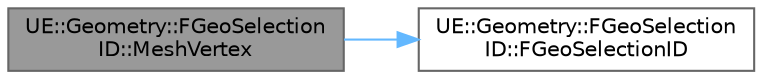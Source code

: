 digraph "UE::Geometry::FGeoSelectionID::MeshVertex"
{
 // INTERACTIVE_SVG=YES
 // LATEX_PDF_SIZE
  bgcolor="transparent";
  edge [fontname=Helvetica,fontsize=10,labelfontname=Helvetica,labelfontsize=10];
  node [fontname=Helvetica,fontsize=10,shape=box,height=0.2,width=0.4];
  rankdir="LR";
  Node1 [id="Node000001",label="UE::Geometry::FGeoSelection\lID::MeshVertex",height=0.2,width=0.4,color="gray40", fillcolor="grey60", style="filled", fontcolor="black",tooltip=" "];
  Node1 -> Node2 [id="edge1_Node000001_Node000002",color="steelblue1",style="solid",tooltip=" "];
  Node2 [id="Node000002",label="UE::Geometry::FGeoSelection\lID::FGeoSelectionID",height=0.2,width=0.4,color="grey40", fillcolor="white", style="filled",URL="$d4/d79/structUE_1_1Geometry_1_1FGeoSelectionID.html#a3540e061ed4a2a4f2e520285e406eecf",tooltip=" "];
}
